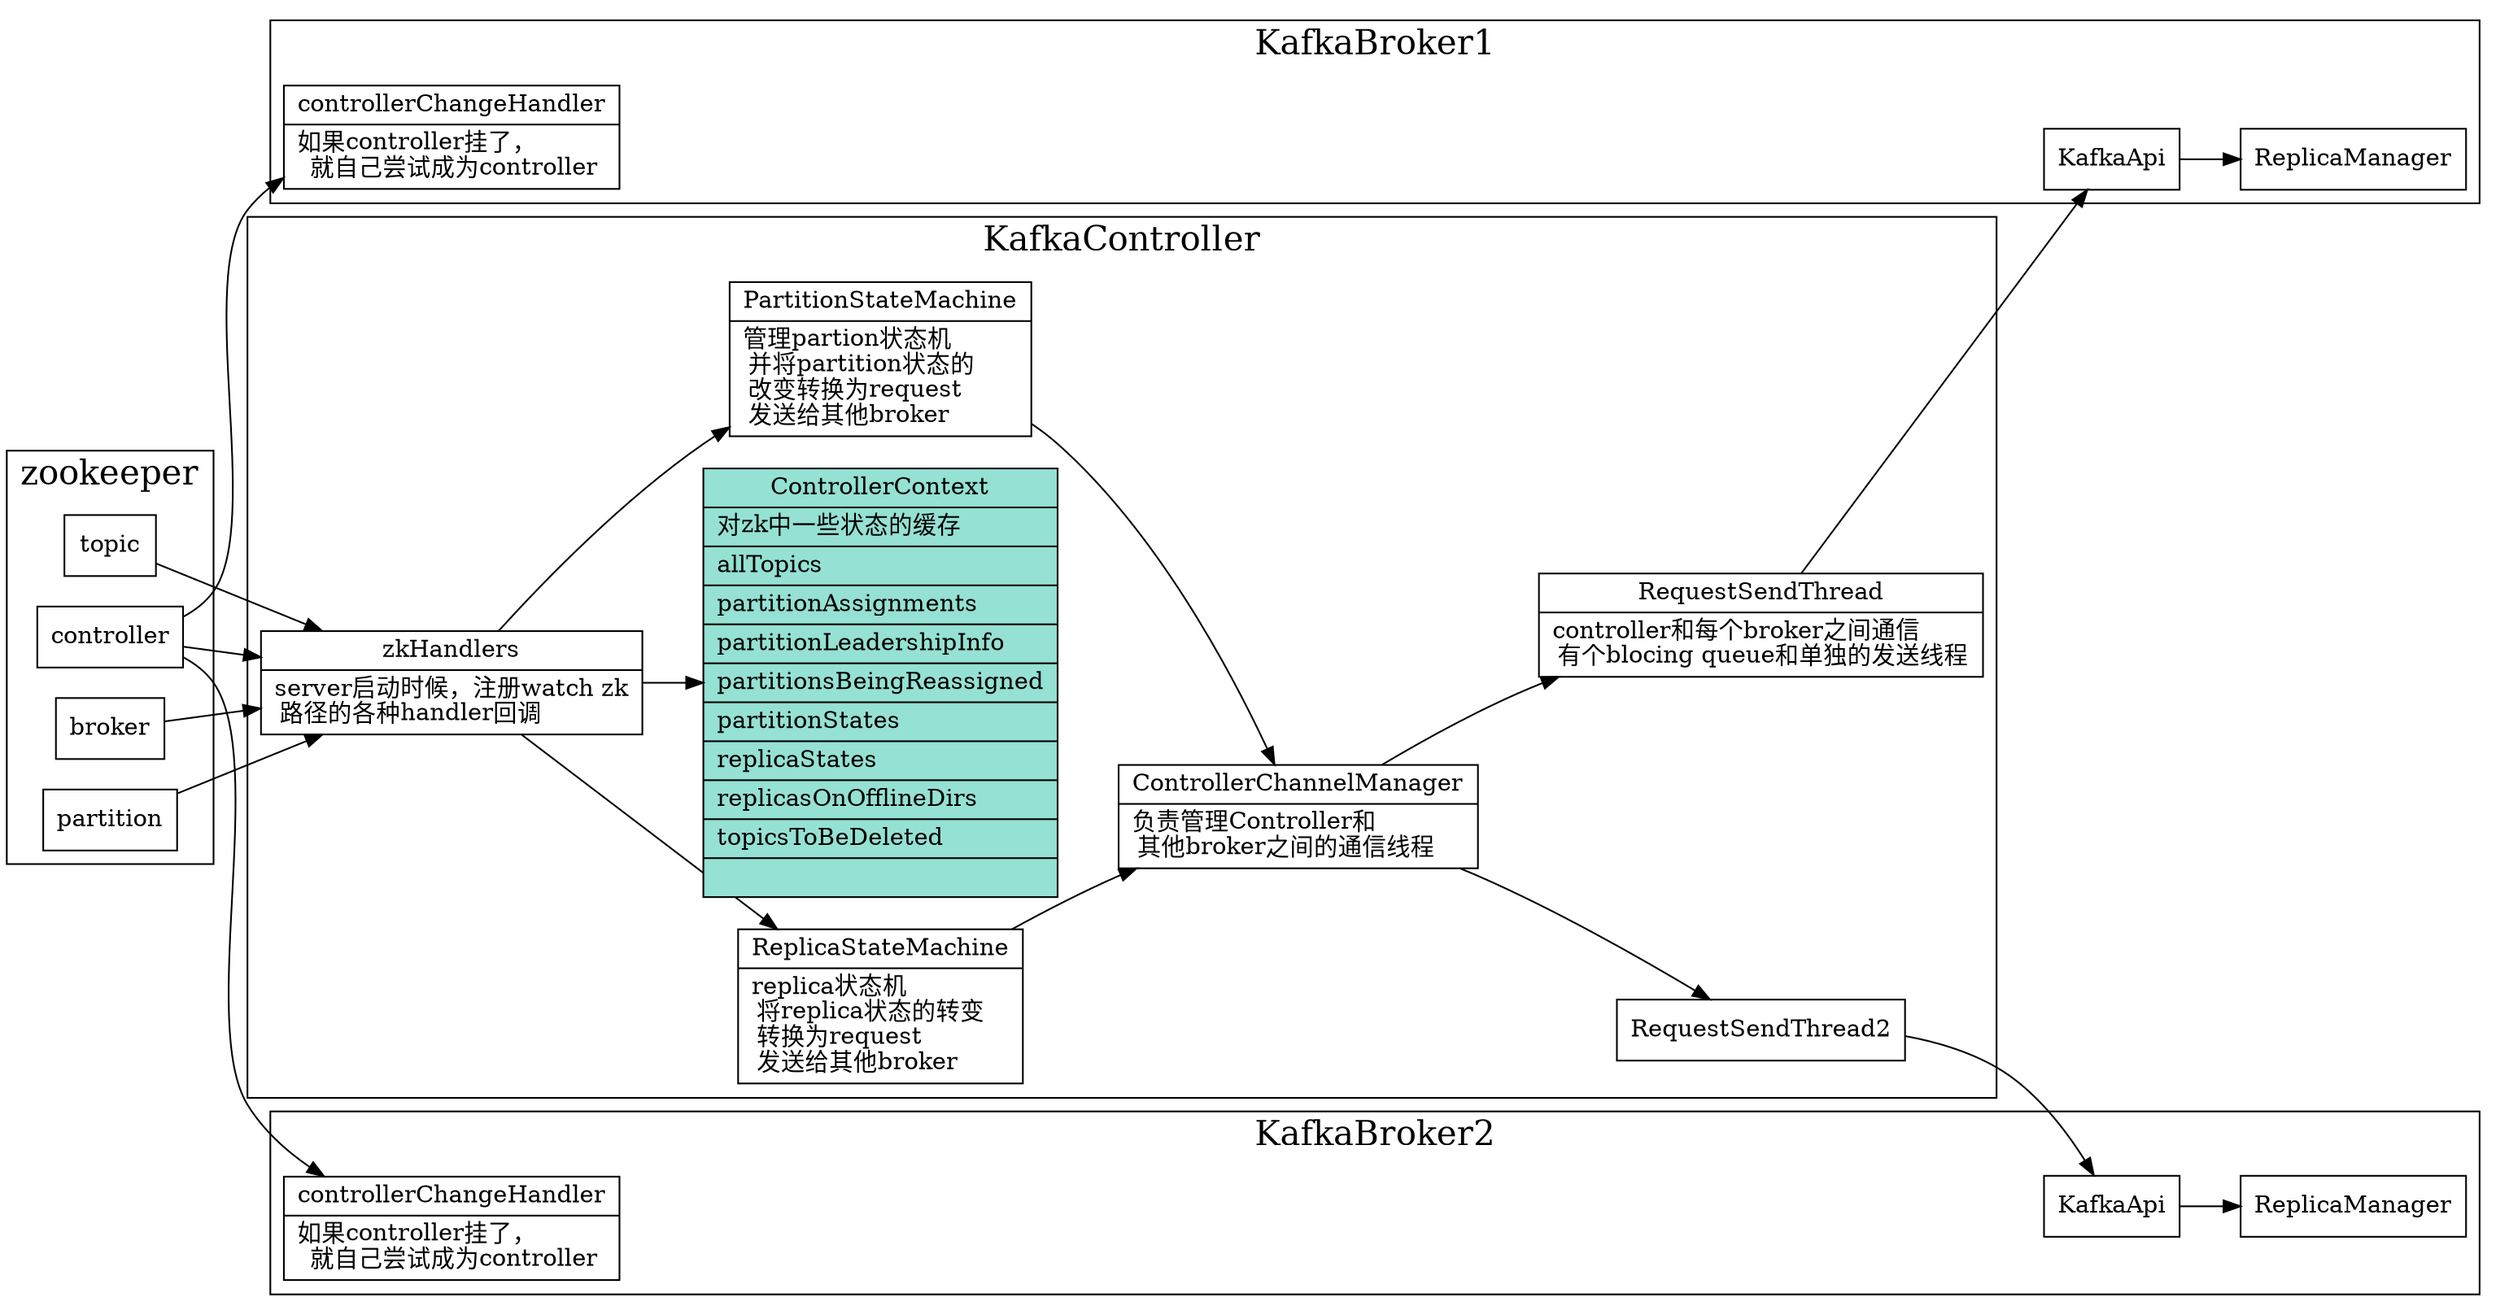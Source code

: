digraph allpartionsoverview {
  node[shape=box];
  newrank=true;
  rankdir=LR;
  subgraph cluster_zookeeper {
    graph[label="zookeeper";fontsize=20;];
    topic;
    controller;
    broker;
    partition;
  }
  {topic, controller, broker, partition} -> zkHandlers;
  controller -> borker1_controllerChangeHandler;
  controller -> borker2_controllerChangeHandler;

  subgraph cluster_KafkaController {
    graph[label="KafkaController";fontsize=20;];
    zkHandlers -> PartitionStateMachine -> ControllerChannelManager;
    zkHandlers[shape="record";
      label="{{
        zkHandlers|
          server启动时候，注册watch zk\l
          路径的各种handler回调\l
      }}";
    ];
    zkHandlers -> ReplicaStateMachine;
    PartitionStateMachine[shape="record";
      label="{{
        PartitionStateMachine|
          管理partion状态机\l 
          并将partition状态的\l 
          改变转换为request \l 
          发送给其他broker\l
      }}";
    ];
    ReplicaStateMachine[
      shape="record";
      label="{{
        ReplicaStateMachine|
        replica状态机\l
        将replica状态的转变\l 
        转换为request\l
        发送给其他broker\l
      }}";
    ];
    ControllerChannelManager[shape="record";
      label="{{
        ControllerChannelManager|
          负责管理Controller和\l 
          其他broker之间的通信线程\l
      }}";
    ];
    ControllerContext[
      fillcolor="#95e1d3";
      style=filled;
      shape="record";
      label="{{
        ControllerContext|
        对zk中一些状态的缓存\l|
        allTopics\l|
        partitionAssignments\l|
        partitionLeadershipInfo\l|
        partitionsBeingReassigned\l|
        partitionStates\l|
        replicaStates\l|
        replicasOnOfflineDirs\l|
        topicsToBeDeleted\l|
      }}";
    ];
    zkHandlers -> ControllerContext;
    ReplicaStateMachine -> ControllerChannelManager;
    RequestSendThread1[
      shape="record";
      label="{{
        RequestSendThread|
        controller和每个broker之间通信\l
        有个blocing queue和单独的发送线程
      }}";
    ];
    ControllerChannelManager ->{
      RequestSendThread1;
      RequestSendThread2;
    }
  }

  subgraph cluster_KafkaBroker1 {
    graph[label="KafkaBroker1";fontsize=20;];
    borker1_controllerChangeHandler[shape="record";
      label="{{
          controllerChangeHandler|
          如果controller挂了，\l 
          就自己尝试成为controller
      }}";
    ];
    borker1_KafkaApi[label="KafkaApi"];
    borker1_ReplicaManager[label="ReplicaManager"];
    borker1_KafkaApi ->borker1_ReplicaManager;
  }

  subgraph cluster_KafkaBroker2 {
    graph[label="KafkaBroker2";fontsize=20;];
    borker2_controllerChangeHandler[shape="record";
      label="{{
          controllerChangeHandler|
          如果controller挂了，\l 
          就自己尝试成为controller
      }}";
    ];
    borker2_KafkaApi[label="KafkaApi"];
    borker2_ReplicaManager[label="ReplicaManager"];
    borker2_KafkaApi -> borker2_ReplicaManager;
  }
  RequestSendThread1 -> borker1_KafkaApi;
  RequestSendThread2 -> borker2_KafkaApi;

}
